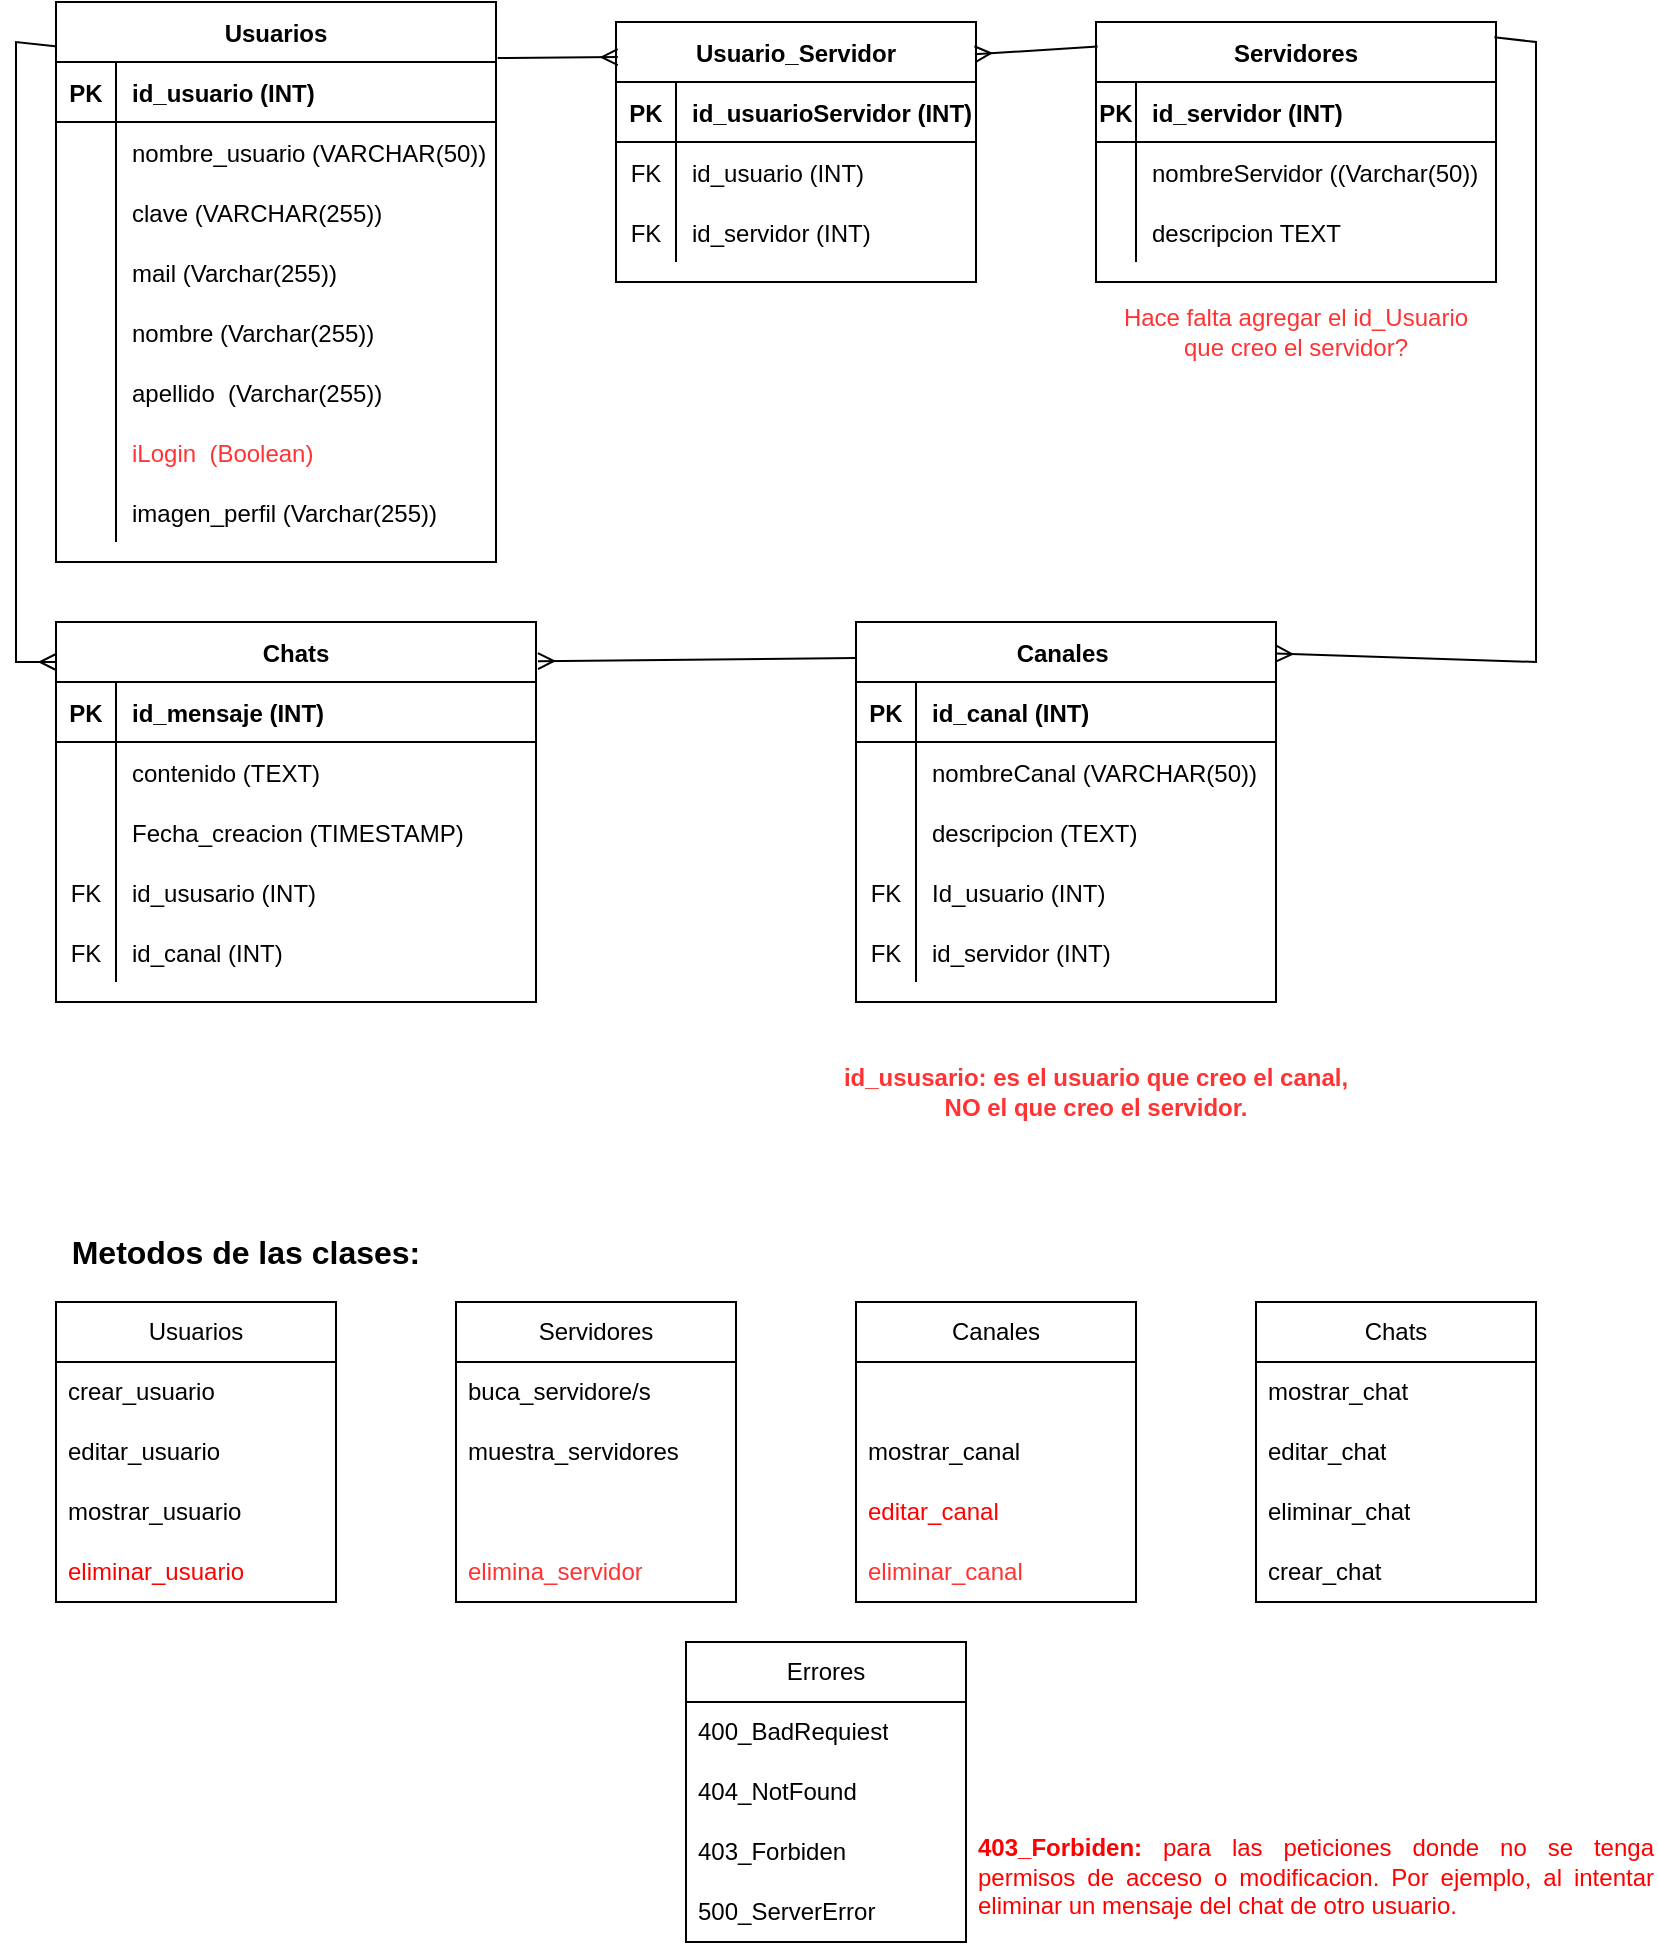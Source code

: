 <mxfile>
    <diagram id="R2lEEEUBdFMjLlhIrx00" name="Page-1">
        <mxGraphModel dx="782" dy="647" grid="1" gridSize="10" guides="1" tooltips="1" connect="1" arrows="1" fold="1" page="1" pageScale="1" pageWidth="850" pageHeight="1100" math="0" shadow="0" extFonts="Permanent Marker^https://fonts.googleapis.com/css?family=Permanent+Marker">
            <root>
                <mxCell id="0"/>
                <mxCell id="1" parent="0"/>
                <mxCell id="C-vyLk0tnHw3VtMMgP7b-2" value="Servidores" style="shape=table;startSize=30;container=1;collapsible=1;childLayout=tableLayout;fixedRows=1;rowLines=0;fontStyle=1;align=center;resizeLast=1;" parent="1" vertex="1">
                    <mxGeometry x="560" y="120" width="200" height="130" as="geometry"/>
                </mxCell>
                <mxCell id="C-vyLk0tnHw3VtMMgP7b-3" value="" style="shape=partialRectangle;collapsible=0;dropTarget=0;pointerEvents=0;fillColor=none;points=[[0,0.5],[1,0.5]];portConstraint=eastwest;top=0;left=0;right=0;bottom=1;" parent="C-vyLk0tnHw3VtMMgP7b-2" vertex="1">
                    <mxGeometry y="30" width="200" height="30" as="geometry"/>
                </mxCell>
                <mxCell id="C-vyLk0tnHw3VtMMgP7b-4" value="PK" style="shape=partialRectangle;overflow=hidden;connectable=0;fillColor=none;top=0;left=0;bottom=0;right=0;fontStyle=1;" parent="C-vyLk0tnHw3VtMMgP7b-3" vertex="1">
                    <mxGeometry width="20" height="30" as="geometry">
                        <mxRectangle width="20" height="30" as="alternateBounds"/>
                    </mxGeometry>
                </mxCell>
                <mxCell id="C-vyLk0tnHw3VtMMgP7b-5" value="id_servidor (INT)" style="shape=partialRectangle;overflow=hidden;connectable=0;fillColor=none;top=0;left=0;bottom=0;right=0;align=left;spacingLeft=6;fontStyle=1;" parent="C-vyLk0tnHw3VtMMgP7b-3" vertex="1">
                    <mxGeometry x="20" width="180" height="30" as="geometry">
                        <mxRectangle width="180" height="30" as="alternateBounds"/>
                    </mxGeometry>
                </mxCell>
                <mxCell id="C-vyLk0tnHw3VtMMgP7b-6" value="" style="shape=partialRectangle;collapsible=0;dropTarget=0;pointerEvents=0;fillColor=none;points=[[0,0.5],[1,0.5]];portConstraint=eastwest;top=0;left=0;right=0;bottom=0;" parent="C-vyLk0tnHw3VtMMgP7b-2" vertex="1">
                    <mxGeometry y="60" width="200" height="30" as="geometry"/>
                </mxCell>
                <mxCell id="C-vyLk0tnHw3VtMMgP7b-7" value="" style="shape=partialRectangle;overflow=hidden;connectable=0;fillColor=none;top=0;left=0;bottom=0;right=0;" parent="C-vyLk0tnHw3VtMMgP7b-6" vertex="1">
                    <mxGeometry width="20" height="30" as="geometry">
                        <mxRectangle width="20" height="30" as="alternateBounds"/>
                    </mxGeometry>
                </mxCell>
                <mxCell id="C-vyLk0tnHw3VtMMgP7b-8" value="nombreServidor ((Varchar(50))" style="shape=partialRectangle;overflow=hidden;connectable=0;fillColor=none;top=0;left=0;bottom=0;right=0;align=left;spacingLeft=6;" parent="C-vyLk0tnHw3VtMMgP7b-6" vertex="1">
                    <mxGeometry x="20" width="180" height="30" as="geometry">
                        <mxRectangle width="180" height="30" as="alternateBounds"/>
                    </mxGeometry>
                </mxCell>
                <mxCell id="bEMQHTc6VKu7q7eT0Wer-20" value="" style="shape=partialRectangle;collapsible=0;dropTarget=0;pointerEvents=0;fillColor=none;points=[[0,0.5],[1,0.5]];portConstraint=eastwest;top=0;left=0;right=0;bottom=0;" parent="C-vyLk0tnHw3VtMMgP7b-2" vertex="1">
                    <mxGeometry y="90" width="200" height="30" as="geometry"/>
                </mxCell>
                <mxCell id="bEMQHTc6VKu7q7eT0Wer-21" value="" style="shape=partialRectangle;overflow=hidden;connectable=0;fillColor=none;top=0;left=0;bottom=0;right=0;" parent="bEMQHTc6VKu7q7eT0Wer-20" vertex="1">
                    <mxGeometry width="20" height="30" as="geometry">
                        <mxRectangle width="20" height="30" as="alternateBounds"/>
                    </mxGeometry>
                </mxCell>
                <mxCell id="bEMQHTc6VKu7q7eT0Wer-22" value="descripcion TEXT" style="shape=partialRectangle;overflow=hidden;connectable=0;fillColor=none;top=0;left=0;bottom=0;right=0;align=left;spacingLeft=6;" parent="bEMQHTc6VKu7q7eT0Wer-20" vertex="1">
                    <mxGeometry x="20" width="180" height="30" as="geometry">
                        <mxRectangle width="180" height="30" as="alternateBounds"/>
                    </mxGeometry>
                </mxCell>
                <mxCell id="C-vyLk0tnHw3VtMMgP7b-13" value="Canales " style="shape=table;startSize=30;container=1;collapsible=1;childLayout=tableLayout;fixedRows=1;rowLines=0;fontStyle=1;align=center;resizeLast=1;" parent="1" vertex="1">
                    <mxGeometry x="440" y="420" width="210" height="190" as="geometry"/>
                </mxCell>
                <mxCell id="C-vyLk0tnHw3VtMMgP7b-14" value="" style="shape=partialRectangle;collapsible=0;dropTarget=0;pointerEvents=0;fillColor=none;points=[[0,0.5],[1,0.5]];portConstraint=eastwest;top=0;left=0;right=0;bottom=1;" parent="C-vyLk0tnHw3VtMMgP7b-13" vertex="1">
                    <mxGeometry y="30" width="210" height="30" as="geometry"/>
                </mxCell>
                <mxCell id="C-vyLk0tnHw3VtMMgP7b-15" value="PK" style="shape=partialRectangle;overflow=hidden;connectable=0;fillColor=none;top=0;left=0;bottom=0;right=0;fontStyle=1;" parent="C-vyLk0tnHw3VtMMgP7b-14" vertex="1">
                    <mxGeometry width="30" height="30" as="geometry">
                        <mxRectangle width="30" height="30" as="alternateBounds"/>
                    </mxGeometry>
                </mxCell>
                <mxCell id="C-vyLk0tnHw3VtMMgP7b-16" value="id_canal (INT)" style="shape=partialRectangle;overflow=hidden;connectable=0;fillColor=none;top=0;left=0;bottom=0;right=0;align=left;spacingLeft=6;fontStyle=1;" parent="C-vyLk0tnHw3VtMMgP7b-14" vertex="1">
                    <mxGeometry x="30" width="180" height="30" as="geometry">
                        <mxRectangle width="180" height="30" as="alternateBounds"/>
                    </mxGeometry>
                </mxCell>
                <mxCell id="C-vyLk0tnHw3VtMMgP7b-17" value="" style="shape=partialRectangle;collapsible=0;dropTarget=0;pointerEvents=0;fillColor=none;points=[[0,0.5],[1,0.5]];portConstraint=eastwest;top=0;left=0;right=0;bottom=0;" parent="C-vyLk0tnHw3VtMMgP7b-13" vertex="1">
                    <mxGeometry y="60" width="210" height="30" as="geometry"/>
                </mxCell>
                <mxCell id="C-vyLk0tnHw3VtMMgP7b-18" value="" style="shape=partialRectangle;overflow=hidden;connectable=0;fillColor=none;top=0;left=0;bottom=0;right=0;" parent="C-vyLk0tnHw3VtMMgP7b-17" vertex="1">
                    <mxGeometry width="30" height="30" as="geometry">
                        <mxRectangle width="30" height="30" as="alternateBounds"/>
                    </mxGeometry>
                </mxCell>
                <mxCell id="C-vyLk0tnHw3VtMMgP7b-19" value="nombreCanal (VARCHAR(50))" style="shape=partialRectangle;overflow=hidden;connectable=0;fillColor=none;top=0;left=0;bottom=0;right=0;align=left;spacingLeft=6;" parent="C-vyLk0tnHw3VtMMgP7b-17" vertex="1">
                    <mxGeometry x="30" width="180" height="30" as="geometry">
                        <mxRectangle width="180" height="30" as="alternateBounds"/>
                    </mxGeometry>
                </mxCell>
                <mxCell id="bEMQHTc6VKu7q7eT0Wer-23" value="" style="shape=partialRectangle;collapsible=0;dropTarget=0;pointerEvents=0;fillColor=none;points=[[0,0.5],[1,0.5]];portConstraint=eastwest;top=0;left=0;right=0;bottom=0;" parent="C-vyLk0tnHw3VtMMgP7b-13" vertex="1">
                    <mxGeometry y="90" width="210" height="30" as="geometry"/>
                </mxCell>
                <mxCell id="bEMQHTc6VKu7q7eT0Wer-24" value="" style="shape=partialRectangle;overflow=hidden;connectable=0;fillColor=none;top=0;left=0;bottom=0;right=0;" parent="bEMQHTc6VKu7q7eT0Wer-23" vertex="1">
                    <mxGeometry width="30" height="30" as="geometry">
                        <mxRectangle width="30" height="30" as="alternateBounds"/>
                    </mxGeometry>
                </mxCell>
                <mxCell id="bEMQHTc6VKu7q7eT0Wer-25" value="descripcion (TEXT)" style="shape=partialRectangle;overflow=hidden;connectable=0;fillColor=none;top=0;left=0;bottom=0;right=0;align=left;spacingLeft=6;" parent="bEMQHTc6VKu7q7eT0Wer-23" vertex="1">
                    <mxGeometry x="30" width="180" height="30" as="geometry">
                        <mxRectangle width="180" height="30" as="alternateBounds"/>
                    </mxGeometry>
                </mxCell>
                <mxCell id="bEMQHTc6VKu7q7eT0Wer-29" value="" style="shape=partialRectangle;collapsible=0;dropTarget=0;pointerEvents=0;fillColor=none;points=[[0,0.5],[1,0.5]];portConstraint=eastwest;top=0;left=0;right=0;bottom=0;" parent="C-vyLk0tnHw3VtMMgP7b-13" vertex="1">
                    <mxGeometry y="120" width="210" height="30" as="geometry"/>
                </mxCell>
                <mxCell id="bEMQHTc6VKu7q7eT0Wer-30" value="FK" style="shape=partialRectangle;overflow=hidden;connectable=0;fillColor=none;top=0;left=0;bottom=0;right=0;" parent="bEMQHTc6VKu7q7eT0Wer-29" vertex="1">
                    <mxGeometry width="30" height="30" as="geometry">
                        <mxRectangle width="30" height="30" as="alternateBounds"/>
                    </mxGeometry>
                </mxCell>
                <mxCell id="bEMQHTc6VKu7q7eT0Wer-31" value="Id_usuario (INT)" style="shape=partialRectangle;overflow=hidden;connectable=0;fillColor=none;top=0;left=0;bottom=0;right=0;align=left;spacingLeft=6;" parent="bEMQHTc6VKu7q7eT0Wer-29" vertex="1">
                    <mxGeometry x="30" width="180" height="30" as="geometry">
                        <mxRectangle width="180" height="30" as="alternateBounds"/>
                    </mxGeometry>
                </mxCell>
                <mxCell id="bEMQHTc6VKu7q7eT0Wer-26" value="" style="shape=partialRectangle;collapsible=0;dropTarget=0;pointerEvents=0;fillColor=none;points=[[0,0.5],[1,0.5]];portConstraint=eastwest;top=0;left=0;right=0;bottom=0;" parent="C-vyLk0tnHw3VtMMgP7b-13" vertex="1">
                    <mxGeometry y="150" width="210" height="30" as="geometry"/>
                </mxCell>
                <mxCell id="bEMQHTc6VKu7q7eT0Wer-27" value="FK" style="shape=partialRectangle;overflow=hidden;connectable=0;fillColor=none;top=0;left=0;bottom=0;right=0;" parent="bEMQHTc6VKu7q7eT0Wer-26" vertex="1">
                    <mxGeometry width="30" height="30" as="geometry">
                        <mxRectangle width="30" height="30" as="alternateBounds"/>
                    </mxGeometry>
                </mxCell>
                <mxCell id="bEMQHTc6VKu7q7eT0Wer-28" value="id_servidor (INT)" style="shape=partialRectangle;overflow=hidden;connectable=0;fillColor=none;top=0;left=0;bottom=0;right=0;align=left;spacingLeft=6;" parent="bEMQHTc6VKu7q7eT0Wer-26" vertex="1">
                    <mxGeometry x="30" width="180" height="30" as="geometry">
                        <mxRectangle width="180" height="30" as="alternateBounds"/>
                    </mxGeometry>
                </mxCell>
                <mxCell id="C-vyLk0tnHw3VtMMgP7b-23" value="Usuarios" style="shape=table;startSize=30;container=1;collapsible=1;childLayout=tableLayout;fixedRows=1;rowLines=0;fontStyle=1;align=center;resizeLast=1;" parent="1" vertex="1">
                    <mxGeometry x="40" y="110" width="220" height="280" as="geometry"/>
                </mxCell>
                <mxCell id="C-vyLk0tnHw3VtMMgP7b-24" value="" style="shape=partialRectangle;collapsible=0;dropTarget=0;pointerEvents=0;fillColor=none;points=[[0,0.5],[1,0.5]];portConstraint=eastwest;top=0;left=0;right=0;bottom=1;" parent="C-vyLk0tnHw3VtMMgP7b-23" vertex="1">
                    <mxGeometry y="30" width="220" height="30" as="geometry"/>
                </mxCell>
                <mxCell id="C-vyLk0tnHw3VtMMgP7b-25" value="PK" style="shape=partialRectangle;overflow=hidden;connectable=0;fillColor=none;top=0;left=0;bottom=0;right=0;fontStyle=1;" parent="C-vyLk0tnHw3VtMMgP7b-24" vertex="1">
                    <mxGeometry width="30" height="30" as="geometry">
                        <mxRectangle width="30" height="30" as="alternateBounds"/>
                    </mxGeometry>
                </mxCell>
                <mxCell id="C-vyLk0tnHw3VtMMgP7b-26" value="id_usuario (INT)" style="shape=partialRectangle;overflow=hidden;connectable=0;fillColor=none;top=0;left=0;bottom=0;right=0;align=left;spacingLeft=6;fontStyle=1;" parent="C-vyLk0tnHw3VtMMgP7b-24" vertex="1">
                    <mxGeometry x="30" width="190" height="30" as="geometry">
                        <mxRectangle width="190" height="30" as="alternateBounds"/>
                    </mxGeometry>
                </mxCell>
                <mxCell id="C-vyLk0tnHw3VtMMgP7b-27" value="" style="shape=partialRectangle;collapsible=0;dropTarget=0;pointerEvents=0;fillColor=none;points=[[0,0.5],[1,0.5]];portConstraint=eastwest;top=0;left=0;right=0;bottom=0;" parent="C-vyLk0tnHw3VtMMgP7b-23" vertex="1">
                    <mxGeometry y="60" width="220" height="30" as="geometry"/>
                </mxCell>
                <mxCell id="C-vyLk0tnHw3VtMMgP7b-28" value="" style="shape=partialRectangle;overflow=hidden;connectable=0;fillColor=none;top=0;left=0;bottom=0;right=0;" parent="C-vyLk0tnHw3VtMMgP7b-27" vertex="1">
                    <mxGeometry width="30" height="30" as="geometry">
                        <mxRectangle width="30" height="30" as="alternateBounds"/>
                    </mxGeometry>
                </mxCell>
                <mxCell id="C-vyLk0tnHw3VtMMgP7b-29" value="nombre_usuario (VARCHAR(50))                    " style="shape=partialRectangle;overflow=hidden;connectable=0;fillColor=none;top=0;left=0;bottom=0;right=0;align=left;spacingLeft=6;" parent="C-vyLk0tnHw3VtMMgP7b-27" vertex="1">
                    <mxGeometry x="30" width="190" height="30" as="geometry">
                        <mxRectangle width="190" height="30" as="alternateBounds"/>
                    </mxGeometry>
                </mxCell>
                <mxCell id="bEMQHTc6VKu7q7eT0Wer-1" value="" style="shape=partialRectangle;collapsible=0;dropTarget=0;pointerEvents=0;fillColor=none;points=[[0,0.5],[1,0.5]];portConstraint=eastwest;top=0;left=0;right=0;bottom=0;" parent="C-vyLk0tnHw3VtMMgP7b-23" vertex="1">
                    <mxGeometry y="90" width="220" height="30" as="geometry"/>
                </mxCell>
                <mxCell id="bEMQHTc6VKu7q7eT0Wer-2" value="" style="shape=partialRectangle;overflow=hidden;connectable=0;fillColor=none;top=0;left=0;bottom=0;right=0;" parent="bEMQHTc6VKu7q7eT0Wer-1" vertex="1">
                    <mxGeometry width="30" height="30" as="geometry">
                        <mxRectangle width="30" height="30" as="alternateBounds"/>
                    </mxGeometry>
                </mxCell>
                <mxCell id="bEMQHTc6VKu7q7eT0Wer-3" value="clave (VARCHAR(255))" style="shape=partialRectangle;overflow=hidden;connectable=0;fillColor=none;top=0;left=0;bottom=0;right=0;align=left;spacingLeft=6;" parent="bEMQHTc6VKu7q7eT0Wer-1" vertex="1">
                    <mxGeometry x="30" width="190" height="30" as="geometry">
                        <mxRectangle width="190" height="30" as="alternateBounds"/>
                    </mxGeometry>
                </mxCell>
                <mxCell id="bEMQHTc6VKu7q7eT0Wer-4" value="" style="shape=partialRectangle;collapsible=0;dropTarget=0;pointerEvents=0;fillColor=none;points=[[0,0.5],[1,0.5]];portConstraint=eastwest;top=0;left=0;right=0;bottom=0;" parent="C-vyLk0tnHw3VtMMgP7b-23" vertex="1">
                    <mxGeometry y="120" width="220" height="30" as="geometry"/>
                </mxCell>
                <mxCell id="bEMQHTc6VKu7q7eT0Wer-5" value="" style="shape=partialRectangle;overflow=hidden;connectable=0;fillColor=none;top=0;left=0;bottom=0;right=0;" parent="bEMQHTc6VKu7q7eT0Wer-4" vertex="1">
                    <mxGeometry width="30" height="30" as="geometry">
                        <mxRectangle width="30" height="30" as="alternateBounds"/>
                    </mxGeometry>
                </mxCell>
                <mxCell id="bEMQHTc6VKu7q7eT0Wer-6" value="mail (Varchar(255))" style="shape=partialRectangle;overflow=hidden;connectable=0;fillColor=none;top=0;left=0;bottom=0;right=0;align=left;spacingLeft=6;" parent="bEMQHTc6VKu7q7eT0Wer-4" vertex="1">
                    <mxGeometry x="30" width="190" height="30" as="geometry">
                        <mxRectangle width="190" height="30" as="alternateBounds"/>
                    </mxGeometry>
                </mxCell>
                <mxCell id="6HYJKSZJkYS5bmlagRjx-16" value="" style="shape=partialRectangle;collapsible=0;dropTarget=0;pointerEvents=0;fillColor=none;points=[[0,0.5],[1,0.5]];portConstraint=eastwest;top=0;left=0;right=0;bottom=0;" parent="C-vyLk0tnHw3VtMMgP7b-23" vertex="1">
                    <mxGeometry y="150" width="220" height="30" as="geometry"/>
                </mxCell>
                <mxCell id="6HYJKSZJkYS5bmlagRjx-17" value="" style="shape=partialRectangle;overflow=hidden;connectable=0;fillColor=none;top=0;left=0;bottom=0;right=0;" parent="6HYJKSZJkYS5bmlagRjx-16" vertex="1">
                    <mxGeometry width="30" height="30" as="geometry">
                        <mxRectangle width="30" height="30" as="alternateBounds"/>
                    </mxGeometry>
                </mxCell>
                <mxCell id="6HYJKSZJkYS5bmlagRjx-18" value="nombre (Varchar(255))" style="shape=partialRectangle;overflow=hidden;connectable=0;fillColor=none;top=0;left=0;bottom=0;right=0;align=left;spacingLeft=6;" parent="6HYJKSZJkYS5bmlagRjx-16" vertex="1">
                    <mxGeometry x="30" width="190" height="30" as="geometry">
                        <mxRectangle width="190" height="30" as="alternateBounds"/>
                    </mxGeometry>
                </mxCell>
                <mxCell id="6HYJKSZJkYS5bmlagRjx-13" value="" style="shape=partialRectangle;collapsible=0;dropTarget=0;pointerEvents=0;fillColor=none;points=[[0,0.5],[1,0.5]];portConstraint=eastwest;top=0;left=0;right=0;bottom=0;" parent="C-vyLk0tnHw3VtMMgP7b-23" vertex="1">
                    <mxGeometry y="180" width="220" height="30" as="geometry"/>
                </mxCell>
                <mxCell id="6HYJKSZJkYS5bmlagRjx-14" value="" style="shape=partialRectangle;overflow=hidden;connectable=0;fillColor=none;top=0;left=0;bottom=0;right=0;" parent="6HYJKSZJkYS5bmlagRjx-13" vertex="1">
                    <mxGeometry width="30" height="30" as="geometry">
                        <mxRectangle width="30" height="30" as="alternateBounds"/>
                    </mxGeometry>
                </mxCell>
                <mxCell id="6HYJKSZJkYS5bmlagRjx-15" value="apellido  (Varchar(255))" style="shape=partialRectangle;overflow=hidden;connectable=0;fillColor=none;top=0;left=0;bottom=0;right=0;align=left;spacingLeft=6;" parent="6HYJKSZJkYS5bmlagRjx-13" vertex="1">
                    <mxGeometry x="30" width="190" height="30" as="geometry">
                        <mxRectangle width="190" height="30" as="alternateBounds"/>
                    </mxGeometry>
                </mxCell>
                <mxCell id="6HYJKSZJkYS5bmlagRjx-20" value="" style="shape=partialRectangle;collapsible=0;dropTarget=0;pointerEvents=0;fillColor=none;points=[[0,0.5],[1,0.5]];portConstraint=eastwest;top=0;left=0;right=0;bottom=0;" parent="C-vyLk0tnHw3VtMMgP7b-23" vertex="1">
                    <mxGeometry y="210" width="220" height="30" as="geometry"/>
                </mxCell>
                <mxCell id="6HYJKSZJkYS5bmlagRjx-21" value="" style="shape=partialRectangle;overflow=hidden;connectable=0;fillColor=none;top=0;left=0;bottom=0;right=0;" parent="6HYJKSZJkYS5bmlagRjx-20" vertex="1">
                    <mxGeometry width="30" height="30" as="geometry">
                        <mxRectangle width="30" height="30" as="alternateBounds"/>
                    </mxGeometry>
                </mxCell>
                <mxCell id="6HYJKSZJkYS5bmlagRjx-22" value="iLogin  (Boolean)" style="shape=partialRectangle;overflow=hidden;connectable=0;fillColor=none;top=0;left=0;bottom=0;right=0;align=left;spacingLeft=6;fontColor=#FF3333;" parent="6HYJKSZJkYS5bmlagRjx-20" vertex="1">
                    <mxGeometry x="30" width="190" height="30" as="geometry">
                        <mxRectangle width="190" height="30" as="alternateBounds"/>
                    </mxGeometry>
                </mxCell>
                <mxCell id="bEMQHTc6VKu7q7eT0Wer-7" value="" style="shape=partialRectangle;collapsible=0;dropTarget=0;pointerEvents=0;fillColor=none;points=[[0,0.5],[1,0.5]];portConstraint=eastwest;top=0;left=0;right=0;bottom=0;" parent="C-vyLk0tnHw3VtMMgP7b-23" vertex="1">
                    <mxGeometry y="240" width="220" height="30" as="geometry"/>
                </mxCell>
                <mxCell id="bEMQHTc6VKu7q7eT0Wer-8" value="" style="shape=partialRectangle;overflow=hidden;connectable=0;fillColor=none;top=0;left=0;bottom=0;right=0;" parent="bEMQHTc6VKu7q7eT0Wer-7" vertex="1">
                    <mxGeometry width="30" height="30" as="geometry">
                        <mxRectangle width="30" height="30" as="alternateBounds"/>
                    </mxGeometry>
                </mxCell>
                <mxCell id="bEMQHTc6VKu7q7eT0Wer-9" value="imagen_perfil (Varchar(255))" style="shape=partialRectangle;overflow=hidden;connectable=0;fillColor=none;top=0;left=0;bottom=0;right=0;align=left;spacingLeft=6;" parent="bEMQHTc6VKu7q7eT0Wer-7" vertex="1">
                    <mxGeometry x="30" width="190" height="30" as="geometry">
                        <mxRectangle width="190" height="30" as="alternateBounds"/>
                    </mxGeometry>
                </mxCell>
                <mxCell id="bEMQHTc6VKu7q7eT0Wer-32" value="Chats" style="shape=table;startSize=30;container=1;collapsible=1;childLayout=tableLayout;fixedRows=1;rowLines=0;fontStyle=1;align=center;resizeLast=1;" parent="1" vertex="1">
                    <mxGeometry x="40" y="420" width="240" height="190" as="geometry"/>
                </mxCell>
                <mxCell id="bEMQHTc6VKu7q7eT0Wer-33" value="" style="shape=partialRectangle;collapsible=0;dropTarget=0;pointerEvents=0;fillColor=none;points=[[0,0.5],[1,0.5]];portConstraint=eastwest;top=0;left=0;right=0;bottom=1;" parent="bEMQHTc6VKu7q7eT0Wer-32" vertex="1">
                    <mxGeometry y="30" width="240" height="30" as="geometry"/>
                </mxCell>
                <mxCell id="bEMQHTc6VKu7q7eT0Wer-34" value="PK" style="shape=partialRectangle;overflow=hidden;connectable=0;fillColor=none;top=0;left=0;bottom=0;right=0;fontStyle=1;" parent="bEMQHTc6VKu7q7eT0Wer-33" vertex="1">
                    <mxGeometry width="30" height="30" as="geometry">
                        <mxRectangle width="30" height="30" as="alternateBounds"/>
                    </mxGeometry>
                </mxCell>
                <mxCell id="bEMQHTc6VKu7q7eT0Wer-35" value="id_mensaje (INT)" style="shape=partialRectangle;overflow=hidden;connectable=0;fillColor=none;top=0;left=0;bottom=0;right=0;align=left;spacingLeft=6;fontStyle=1;" parent="bEMQHTc6VKu7q7eT0Wer-33" vertex="1">
                    <mxGeometry x="30" width="210" height="30" as="geometry">
                        <mxRectangle width="210" height="30" as="alternateBounds"/>
                    </mxGeometry>
                </mxCell>
                <mxCell id="bEMQHTc6VKu7q7eT0Wer-42" value="" style="shape=partialRectangle;collapsible=0;dropTarget=0;pointerEvents=0;fillColor=none;points=[[0,0.5],[1,0.5]];portConstraint=eastwest;top=0;left=0;right=0;bottom=0;" parent="bEMQHTc6VKu7q7eT0Wer-32" vertex="1">
                    <mxGeometry y="60" width="240" height="30" as="geometry"/>
                </mxCell>
                <mxCell id="bEMQHTc6VKu7q7eT0Wer-43" value="" style="shape=partialRectangle;overflow=hidden;connectable=0;fillColor=none;top=0;left=0;bottom=0;right=0;" parent="bEMQHTc6VKu7q7eT0Wer-42" vertex="1">
                    <mxGeometry width="30" height="30" as="geometry">
                        <mxRectangle width="30" height="30" as="alternateBounds"/>
                    </mxGeometry>
                </mxCell>
                <mxCell id="bEMQHTc6VKu7q7eT0Wer-44" value="contenido (TEXT)" style="shape=partialRectangle;overflow=hidden;connectable=0;fillColor=none;top=0;left=0;bottom=0;right=0;align=left;spacingLeft=6;" parent="bEMQHTc6VKu7q7eT0Wer-42" vertex="1">
                    <mxGeometry x="30" width="210" height="30" as="geometry">
                        <mxRectangle width="210" height="30" as="alternateBounds"/>
                    </mxGeometry>
                </mxCell>
                <mxCell id="bEMQHTc6VKu7q7eT0Wer-45" value="" style="shape=partialRectangle;collapsible=0;dropTarget=0;pointerEvents=0;fillColor=none;points=[[0,0.5],[1,0.5]];portConstraint=eastwest;top=0;left=0;right=0;bottom=0;" parent="bEMQHTc6VKu7q7eT0Wer-32" vertex="1">
                    <mxGeometry y="90" width="240" height="30" as="geometry"/>
                </mxCell>
                <mxCell id="bEMQHTc6VKu7q7eT0Wer-46" value="" style="shape=partialRectangle;overflow=hidden;connectable=0;fillColor=none;top=0;left=0;bottom=0;right=0;" parent="bEMQHTc6VKu7q7eT0Wer-45" vertex="1">
                    <mxGeometry width="30" height="30" as="geometry">
                        <mxRectangle width="30" height="30" as="alternateBounds"/>
                    </mxGeometry>
                </mxCell>
                <mxCell id="bEMQHTc6VKu7q7eT0Wer-47" value="Fecha_creacion (TIMESTAMP)" style="shape=partialRectangle;overflow=hidden;connectable=0;fillColor=none;top=0;left=0;bottom=0;right=0;align=left;spacingLeft=6;" parent="bEMQHTc6VKu7q7eT0Wer-45" vertex="1">
                    <mxGeometry x="30" width="210" height="30" as="geometry">
                        <mxRectangle width="210" height="30" as="alternateBounds"/>
                    </mxGeometry>
                </mxCell>
                <mxCell id="bEMQHTc6VKu7q7eT0Wer-36" value="" style="shape=partialRectangle;collapsible=0;dropTarget=0;pointerEvents=0;fillColor=none;points=[[0,0.5],[1,0.5]];portConstraint=eastwest;top=0;left=0;right=0;bottom=0;" parent="bEMQHTc6VKu7q7eT0Wer-32" vertex="1">
                    <mxGeometry y="120" width="240" height="30" as="geometry"/>
                </mxCell>
                <mxCell id="bEMQHTc6VKu7q7eT0Wer-37" value="FK" style="shape=partialRectangle;overflow=hidden;connectable=0;fillColor=none;top=0;left=0;bottom=0;right=0;" parent="bEMQHTc6VKu7q7eT0Wer-36" vertex="1">
                    <mxGeometry width="30" height="30" as="geometry">
                        <mxRectangle width="30" height="30" as="alternateBounds"/>
                    </mxGeometry>
                </mxCell>
                <mxCell id="bEMQHTc6VKu7q7eT0Wer-38" value="id_ususario (INT)" style="shape=partialRectangle;overflow=hidden;connectable=0;fillColor=none;top=0;left=0;bottom=0;right=0;align=left;spacingLeft=6;" parent="bEMQHTc6VKu7q7eT0Wer-36" vertex="1">
                    <mxGeometry x="30" width="210" height="30" as="geometry">
                        <mxRectangle width="210" height="30" as="alternateBounds"/>
                    </mxGeometry>
                </mxCell>
                <mxCell id="bEMQHTc6VKu7q7eT0Wer-39" value="" style="shape=partialRectangle;collapsible=0;dropTarget=0;pointerEvents=0;fillColor=none;points=[[0,0.5],[1,0.5]];portConstraint=eastwest;top=0;left=0;right=0;bottom=0;" parent="bEMQHTc6VKu7q7eT0Wer-32" vertex="1">
                    <mxGeometry y="150" width="240" height="30" as="geometry"/>
                </mxCell>
                <mxCell id="bEMQHTc6VKu7q7eT0Wer-40" value="FK" style="shape=partialRectangle;overflow=hidden;connectable=0;fillColor=none;top=0;left=0;bottom=0;right=0;" parent="bEMQHTc6VKu7q7eT0Wer-39" vertex="1">
                    <mxGeometry width="30" height="30" as="geometry">
                        <mxRectangle width="30" height="30" as="alternateBounds"/>
                    </mxGeometry>
                </mxCell>
                <mxCell id="bEMQHTc6VKu7q7eT0Wer-41" value="id_canal (INT)" style="shape=partialRectangle;overflow=hidden;connectable=0;fillColor=none;top=0;left=0;bottom=0;right=0;align=left;spacingLeft=6;" parent="bEMQHTc6VKu7q7eT0Wer-39" vertex="1">
                    <mxGeometry x="30" width="210" height="30" as="geometry">
                        <mxRectangle width="210" height="30" as="alternateBounds"/>
                    </mxGeometry>
                </mxCell>
                <mxCell id="bEMQHTc6VKu7q7eT0Wer-51" value="Usuario_Servidor" style="shape=table;startSize=30;container=1;collapsible=1;childLayout=tableLayout;fixedRows=1;rowLines=0;fontStyle=1;align=center;resizeLast=1;" parent="1" vertex="1">
                    <mxGeometry x="320" y="120" width="180" height="130" as="geometry"/>
                </mxCell>
                <mxCell id="bEMQHTc6VKu7q7eT0Wer-52" value="" style="shape=partialRectangle;collapsible=0;dropTarget=0;pointerEvents=0;fillColor=none;points=[[0,0.5],[1,0.5]];portConstraint=eastwest;top=0;left=0;right=0;bottom=1;" parent="bEMQHTc6VKu7q7eT0Wer-51" vertex="1">
                    <mxGeometry y="30" width="180" height="30" as="geometry"/>
                </mxCell>
                <mxCell id="bEMQHTc6VKu7q7eT0Wer-53" value="PK" style="shape=partialRectangle;overflow=hidden;connectable=0;fillColor=none;top=0;left=0;bottom=0;right=0;fontStyle=1;" parent="bEMQHTc6VKu7q7eT0Wer-52" vertex="1">
                    <mxGeometry width="30" height="30" as="geometry">
                        <mxRectangle width="30" height="30" as="alternateBounds"/>
                    </mxGeometry>
                </mxCell>
                <mxCell id="bEMQHTc6VKu7q7eT0Wer-54" value="id_usuarioServidor (INT)" style="shape=partialRectangle;overflow=hidden;connectable=0;fillColor=none;top=0;left=0;bottom=0;right=0;align=left;spacingLeft=6;fontStyle=1;" parent="bEMQHTc6VKu7q7eT0Wer-52" vertex="1">
                    <mxGeometry x="30" width="150" height="30" as="geometry">
                        <mxRectangle width="150" height="30" as="alternateBounds"/>
                    </mxGeometry>
                </mxCell>
                <mxCell id="bEMQHTc6VKu7q7eT0Wer-55" value="" style="shape=partialRectangle;collapsible=0;dropTarget=0;pointerEvents=0;fillColor=none;points=[[0,0.5],[1,0.5]];portConstraint=eastwest;top=0;left=0;right=0;bottom=0;" parent="bEMQHTc6VKu7q7eT0Wer-51" vertex="1">
                    <mxGeometry y="60" width="180" height="30" as="geometry"/>
                </mxCell>
                <mxCell id="bEMQHTc6VKu7q7eT0Wer-56" value="FK" style="shape=partialRectangle;overflow=hidden;connectable=0;fillColor=none;top=0;left=0;bottom=0;right=0;" parent="bEMQHTc6VKu7q7eT0Wer-55" vertex="1">
                    <mxGeometry width="30" height="30" as="geometry">
                        <mxRectangle width="30" height="30" as="alternateBounds"/>
                    </mxGeometry>
                </mxCell>
                <mxCell id="bEMQHTc6VKu7q7eT0Wer-57" value="id_usuario (INT)" style="shape=partialRectangle;overflow=hidden;connectable=0;fillColor=none;top=0;left=0;bottom=0;right=0;align=left;spacingLeft=6;" parent="bEMQHTc6VKu7q7eT0Wer-55" vertex="1">
                    <mxGeometry x="30" width="150" height="30" as="geometry">
                        <mxRectangle width="150" height="30" as="alternateBounds"/>
                    </mxGeometry>
                </mxCell>
                <mxCell id="bEMQHTc6VKu7q7eT0Wer-58" value="" style="shape=partialRectangle;collapsible=0;dropTarget=0;pointerEvents=0;fillColor=none;points=[[0,0.5],[1,0.5]];portConstraint=eastwest;top=0;left=0;right=0;bottom=0;" parent="bEMQHTc6VKu7q7eT0Wer-51" vertex="1">
                    <mxGeometry y="90" width="180" height="30" as="geometry"/>
                </mxCell>
                <mxCell id="bEMQHTc6VKu7q7eT0Wer-59" value="FK" style="shape=partialRectangle;overflow=hidden;connectable=0;fillColor=none;top=0;left=0;bottom=0;right=0;" parent="bEMQHTc6VKu7q7eT0Wer-58" vertex="1">
                    <mxGeometry width="30" height="30" as="geometry">
                        <mxRectangle width="30" height="30" as="alternateBounds"/>
                    </mxGeometry>
                </mxCell>
                <mxCell id="bEMQHTc6VKu7q7eT0Wer-60" value="id_servidor (INT)" style="shape=partialRectangle;overflow=hidden;connectable=0;fillColor=none;top=0;left=0;bottom=0;right=0;align=left;spacingLeft=6;" parent="bEMQHTc6VKu7q7eT0Wer-58" vertex="1">
                    <mxGeometry x="30" width="150" height="30" as="geometry">
                        <mxRectangle width="150" height="30" as="alternateBounds"/>
                    </mxGeometry>
                </mxCell>
                <mxCell id="6HYJKSZJkYS5bmlagRjx-4" value="id_ususario: es el usuario que creo el canal, NO el que creo el servidor." style="text;html=1;strokeColor=none;fillColor=none;align=center;verticalAlign=middle;whiteSpace=wrap;rounded=0;fontColor=#FF3333;fontStyle=1" parent="1" vertex="1">
                    <mxGeometry x="425" y="640" width="270" height="30" as="geometry"/>
                </mxCell>
                <mxCell id="6HYJKSZJkYS5bmlagRjx-5" value="" style="endArrow=ERmany;html=1;rounded=0;exitX=1.004;exitY=0.1;exitDx=0;exitDy=0;exitPerimeter=0;entryX=0.005;entryY=0.135;entryDx=0;entryDy=0;entryPerimeter=0;endFill=0;" parent="1" source="C-vyLk0tnHw3VtMMgP7b-23" target="bEMQHTc6VKu7q7eT0Wer-51" edge="1">
                    <mxGeometry width="50" height="50" relative="1" as="geometry">
                        <mxPoint x="400" y="490" as="sourcePoint"/>
                        <mxPoint x="450" y="440" as="targetPoint"/>
                    </mxGeometry>
                </mxCell>
                <mxCell id="6HYJKSZJkYS5bmlagRjx-6" value="" style="endArrow=none;html=1;rounded=0;exitX=0.997;exitY=0.124;exitDx=0;exitDy=0;exitPerimeter=0;entryX=0.004;entryY=0.094;entryDx=0;entryDy=0;entryPerimeter=0;endFill=0;startArrow=ERmany;startFill=0;" parent="1" source="bEMQHTc6VKu7q7eT0Wer-51" target="C-vyLk0tnHw3VtMMgP7b-2" edge="1">
                    <mxGeometry width="50" height="50" relative="1" as="geometry">
                        <mxPoint x="520" y="141" as="sourcePoint"/>
                        <mxPoint x="600" y="140" as="targetPoint"/>
                    </mxGeometry>
                </mxCell>
                <mxCell id="6HYJKSZJkYS5bmlagRjx-7" value="" style="endArrow=none;html=1;rounded=0;entryX=-0.002;entryY=0.079;entryDx=0;entryDy=0;entryPerimeter=0;endFill=0;startArrow=ERmany;startFill=0;" parent="1" target="C-vyLk0tnHw3VtMMgP7b-23" edge="1">
                    <mxGeometry width="50" height="50" relative="1" as="geometry">
                        <mxPoint x="40" y="440" as="sourcePoint"/>
                        <mxPoint x="50" y="320" as="targetPoint"/>
                        <Array as="points">
                            <mxPoint x="20" y="440"/>
                            <mxPoint x="20" y="370"/>
                            <mxPoint x="20" y="130"/>
                        </Array>
                    </mxGeometry>
                </mxCell>
                <mxCell id="6HYJKSZJkYS5bmlagRjx-8" value="" style="endArrow=none;html=1;rounded=0;entryX=0.996;entryY=0.059;entryDx=0;entryDy=0;entryPerimeter=0;exitX=1;exitY=0.083;exitDx=0;exitDy=0;exitPerimeter=0;endFill=0;startArrow=ERmany;startFill=0;" parent="1" source="C-vyLk0tnHw3VtMMgP7b-13" target="C-vyLk0tnHw3VtMMgP7b-2" edge="1">
                    <mxGeometry width="50" height="50" relative="1" as="geometry">
                        <mxPoint x="800" y="384" as="sourcePoint"/>
                        <mxPoint x="800" y="130" as="targetPoint"/>
                        <Array as="points">
                            <mxPoint x="780" y="440"/>
                            <mxPoint x="780" y="130"/>
                        </Array>
                    </mxGeometry>
                </mxCell>
                <mxCell id="6HYJKSZJkYS5bmlagRjx-12" value="" style="endArrow=none;html=1;rounded=0;exitX=1.004;exitY=0.103;exitDx=0;exitDy=0;exitPerimeter=0;entryX=0;entryY=0.095;entryDx=0;entryDy=0;entryPerimeter=0;endFill=0;startArrow=ERmany;startFill=0;" parent="1" source="bEMQHTc6VKu7q7eT0Wer-32" target="C-vyLk0tnHw3VtMMgP7b-13" edge="1">
                    <mxGeometry width="50" height="50" relative="1" as="geometry">
                        <mxPoint x="350" y="381" as="sourcePoint"/>
                        <mxPoint x="412" y="380" as="targetPoint"/>
                    </mxGeometry>
                </mxCell>
                <mxCell id="6HYJKSZJkYS5bmlagRjx-19" value="&lt;font color=&quot;#ff3333&quot;&gt;Hace falta agregar el id_Usuario que creo el servidor?&lt;/font&gt;" style="text;html=1;strokeColor=none;fillColor=none;align=center;verticalAlign=middle;whiteSpace=wrap;rounded=0;" parent="1" vertex="1">
                    <mxGeometry x="570" y="260" width="180" height="30" as="geometry"/>
                </mxCell>
                <mxCell id="LWxb-VkeJI76Q62K3wVt-1" value="&lt;b&gt;&lt;font style=&quot;font-size: 16px;&quot;&gt;Metodos de las clases:&lt;/font&gt;&lt;/b&gt;" style="text;html=1;strokeColor=none;fillColor=none;align=center;verticalAlign=middle;whiteSpace=wrap;rounded=0;" parent="1" vertex="1">
                    <mxGeometry x="40" y="720" width="190" height="30" as="geometry"/>
                </mxCell>
                <mxCell id="LWxb-VkeJI76Q62K3wVt-2" value="Usuarios" style="swimlane;fontStyle=0;childLayout=stackLayout;horizontal=1;startSize=30;horizontalStack=0;resizeParent=1;resizeParentMax=0;resizeLast=0;collapsible=1;marginBottom=0;whiteSpace=wrap;html=1;" parent="1" vertex="1">
                    <mxGeometry x="40" y="760" width="140" height="150" as="geometry"/>
                </mxCell>
                <mxCell id="LWxb-VkeJI76Q62K3wVt-3" value="crear_usuario" style="text;strokeColor=none;fillColor=none;align=left;verticalAlign=middle;spacingLeft=4;spacingRight=4;overflow=hidden;points=[[0,0.5],[1,0.5]];portConstraint=eastwest;rotatable=0;whiteSpace=wrap;html=1;" parent="LWxb-VkeJI76Q62K3wVt-2" vertex="1">
                    <mxGeometry y="30" width="140" height="30" as="geometry"/>
                </mxCell>
                <mxCell id="LWxb-VkeJI76Q62K3wVt-4" value="editar_usuario" style="text;strokeColor=none;fillColor=none;align=left;verticalAlign=middle;spacingLeft=4;spacingRight=4;overflow=hidden;points=[[0,0.5],[1,0.5]];portConstraint=eastwest;rotatable=0;whiteSpace=wrap;html=1;" parent="LWxb-VkeJI76Q62K3wVt-2" vertex="1">
                    <mxGeometry y="60" width="140" height="30" as="geometry"/>
                </mxCell>
                <mxCell id="LWxb-VkeJI76Q62K3wVt-5" value="mostrar_usuario" style="text;strokeColor=none;fillColor=none;align=left;verticalAlign=middle;spacingLeft=4;spacingRight=4;overflow=hidden;points=[[0,0.5],[1,0.5]];portConstraint=eastwest;rotatable=0;whiteSpace=wrap;html=1;" parent="LWxb-VkeJI76Q62K3wVt-2" vertex="1">
                    <mxGeometry y="90" width="140" height="30" as="geometry"/>
                </mxCell>
                <mxCell id="LWxb-VkeJI76Q62K3wVt-18" value="&lt;font color=&quot;#ff0000&quot;&gt;eliminar_usuario&lt;/font&gt;" style="text;strokeColor=none;fillColor=none;align=left;verticalAlign=middle;spacingLeft=4;spacingRight=4;overflow=hidden;points=[[0,0.5],[1,0.5]];portConstraint=eastwest;rotatable=0;whiteSpace=wrap;html=1;" parent="LWxb-VkeJI76Q62K3wVt-2" vertex="1">
                    <mxGeometry y="120" width="140" height="30" as="geometry"/>
                </mxCell>
                <mxCell id="LWxb-VkeJI76Q62K3wVt-6" value="Servidores" style="swimlane;fontStyle=0;childLayout=stackLayout;horizontal=1;startSize=30;horizontalStack=0;resizeParent=1;resizeParentMax=0;resizeLast=0;collapsible=1;marginBottom=0;whiteSpace=wrap;html=1;" parent="1" vertex="1">
                    <mxGeometry x="240" y="760" width="140" height="150" as="geometry"/>
                </mxCell>
                <mxCell id="LWxb-VkeJI76Q62K3wVt-7" value="buca_servidore/s" style="text;strokeColor=none;fillColor=none;align=left;verticalAlign=middle;spacingLeft=4;spacingRight=4;overflow=hidden;points=[[0,0.5],[1,0.5]];portConstraint=eastwest;rotatable=0;whiteSpace=wrap;html=1;" parent="LWxb-VkeJI76Q62K3wVt-6" vertex="1">
                    <mxGeometry y="30" width="140" height="30" as="geometry"/>
                </mxCell>
                <mxCell id="LWxb-VkeJI76Q62K3wVt-8" value="muestra_servidores" style="text;strokeColor=none;fillColor=none;align=left;verticalAlign=middle;spacingLeft=4;spacingRight=4;overflow=hidden;points=[[0,0.5],[1,0.5]];portConstraint=eastwest;rotatable=0;whiteSpace=wrap;html=1;" parent="LWxb-VkeJI76Q62K3wVt-6" vertex="1">
                    <mxGeometry y="60" width="140" height="30" as="geometry"/>
                </mxCell>
                <mxCell id="2" value="&lt;font&gt;crear_servidor&lt;/font&gt;" style="text;align=left;verticalAlign=middle;spacingLeft=4;spacingRight=4;overflow=hidden;points=[[0,0.5],[1,0.5]];portConstraint=eastwest;rotatable=0;whiteSpace=wrap;html=1;fontColor=#FFFFFF;" vertex="1" parent="LWxb-VkeJI76Q62K3wVt-6">
                    <mxGeometry y="90" width="140" height="30" as="geometry"/>
                </mxCell>
                <mxCell id="LWxb-VkeJI76Q62K3wVt-9" value="&lt;font color=&quot;#ff3333&quot;&gt;elimina_servidor&lt;/font&gt;" style="text;strokeColor=none;fillColor=none;align=left;verticalAlign=middle;spacingLeft=4;spacingRight=4;overflow=hidden;points=[[0,0.5],[1,0.5]];portConstraint=eastwest;rotatable=0;whiteSpace=wrap;html=1;" parent="LWxb-VkeJI76Q62K3wVt-6" vertex="1">
                    <mxGeometry y="120" width="140" height="30" as="geometry"/>
                </mxCell>
                <mxCell id="LWxb-VkeJI76Q62K3wVt-10" value="Canales" style="swimlane;fontStyle=0;childLayout=stackLayout;horizontal=1;startSize=30;horizontalStack=0;resizeParent=1;resizeParentMax=0;resizeLast=0;collapsible=1;marginBottom=0;whiteSpace=wrap;html=1;" parent="1" vertex="1">
                    <mxGeometry x="440" y="760" width="140" height="150" as="geometry"/>
                </mxCell>
                <mxCell id="LWxb-VkeJI76Q62K3wVt-25" value="&lt;font color=&quot;#ffffff&quot;&gt;crear_canal&lt;/font&gt;" style="text;strokeColor=none;fillColor=none;align=left;verticalAlign=middle;spacingLeft=4;spacingRight=4;overflow=hidden;points=[[0,0.5],[1,0.5]];portConstraint=eastwest;rotatable=0;whiteSpace=wrap;html=1;" parent="LWxb-VkeJI76Q62K3wVt-10" vertex="1">
                    <mxGeometry y="30" width="140" height="30" as="geometry"/>
                </mxCell>
                <mxCell id="LWxb-VkeJI76Q62K3wVt-11" value="mostrar_canal" style="text;strokeColor=none;fillColor=none;align=left;verticalAlign=middle;spacingLeft=4;spacingRight=4;overflow=hidden;points=[[0,0.5],[1,0.5]];portConstraint=eastwest;rotatable=0;whiteSpace=wrap;html=1;" parent="LWxb-VkeJI76Q62K3wVt-10" vertex="1">
                    <mxGeometry y="60" width="140" height="30" as="geometry"/>
                </mxCell>
                <mxCell id="LWxb-VkeJI76Q62K3wVt-26" value="&lt;font color=&quot;#ff0000&quot;&gt;editar_canal&lt;/font&gt;" style="text;strokeColor=none;fillColor=none;align=left;verticalAlign=middle;spacingLeft=4;spacingRight=4;overflow=hidden;points=[[0,0.5],[1,0.5]];portConstraint=eastwest;rotatable=0;whiteSpace=wrap;html=1;" parent="LWxb-VkeJI76Q62K3wVt-10" vertex="1">
                    <mxGeometry y="90" width="140" height="30" as="geometry"/>
                </mxCell>
                <mxCell id="LWxb-VkeJI76Q62K3wVt-13" value="&lt;font color=&quot;#ff3333&quot;&gt;eliminar_canal&lt;/font&gt;" style="text;strokeColor=none;fillColor=none;align=left;verticalAlign=middle;spacingLeft=4;spacingRight=4;overflow=hidden;points=[[0,0.5],[1,0.5]];portConstraint=eastwest;rotatable=0;whiteSpace=wrap;html=1;" parent="LWxb-VkeJI76Q62K3wVt-10" vertex="1">
                    <mxGeometry y="120" width="140" height="30" as="geometry"/>
                </mxCell>
                <mxCell id="LWxb-VkeJI76Q62K3wVt-14" value="Chats" style="swimlane;fontStyle=0;childLayout=stackLayout;horizontal=1;startSize=30;horizontalStack=0;resizeParent=1;resizeParentMax=0;resizeLast=0;collapsible=1;marginBottom=0;whiteSpace=wrap;html=1;" parent="1" vertex="1">
                    <mxGeometry x="640" y="760" width="140" height="150" as="geometry"/>
                </mxCell>
                <mxCell id="LWxb-VkeJI76Q62K3wVt-15" value="mostrar_chat" style="text;strokeColor=none;fillColor=none;align=left;verticalAlign=middle;spacingLeft=4;spacingRight=4;overflow=hidden;points=[[0,0.5],[1,0.5]];portConstraint=eastwest;rotatable=0;whiteSpace=wrap;html=1;" parent="LWxb-VkeJI76Q62K3wVt-14" vertex="1">
                    <mxGeometry y="30" width="140" height="30" as="geometry"/>
                </mxCell>
                <mxCell id="LWxb-VkeJI76Q62K3wVt-16" value="editar_chat" style="text;strokeColor=none;fillColor=none;align=left;verticalAlign=middle;spacingLeft=4;spacingRight=4;overflow=hidden;points=[[0,0.5],[1,0.5]];portConstraint=eastwest;rotatable=0;whiteSpace=wrap;html=1;" parent="LWxb-VkeJI76Q62K3wVt-14" vertex="1">
                    <mxGeometry y="60" width="140" height="30" as="geometry"/>
                </mxCell>
                <mxCell id="LWxb-VkeJI76Q62K3wVt-17" value="eliminar_chat" style="text;strokeColor=none;fillColor=none;align=left;verticalAlign=middle;spacingLeft=4;spacingRight=4;overflow=hidden;points=[[0,0.5],[1,0.5]];portConstraint=eastwest;rotatable=0;whiteSpace=wrap;html=1;" parent="LWxb-VkeJI76Q62K3wVt-14" vertex="1">
                    <mxGeometry y="90" width="140" height="30" as="geometry"/>
                </mxCell>
                <mxCell id="LWxb-VkeJI76Q62K3wVt-27" value="crear_chat" style="text;strokeColor=none;fillColor=none;align=left;verticalAlign=middle;spacingLeft=4;spacingRight=4;overflow=hidden;points=[[0,0.5],[1,0.5]];portConstraint=eastwest;rotatable=0;whiteSpace=wrap;html=1;" parent="LWxb-VkeJI76Q62K3wVt-14" vertex="1">
                    <mxGeometry y="120" width="140" height="30" as="geometry"/>
                </mxCell>
                <mxCell id="LWxb-VkeJI76Q62K3wVt-19" value="Errores" style="swimlane;fontStyle=0;childLayout=stackLayout;horizontal=1;startSize=30;horizontalStack=0;resizeParent=1;resizeParentMax=0;resizeLast=0;collapsible=1;marginBottom=0;whiteSpace=wrap;html=1;" parent="1" vertex="1">
                    <mxGeometry x="355" y="930" width="140" height="150" as="geometry"/>
                </mxCell>
                <mxCell id="LWxb-VkeJI76Q62K3wVt-20" value="400_BadRequiest" style="text;strokeColor=none;fillColor=none;align=left;verticalAlign=middle;spacingLeft=4;spacingRight=4;overflow=hidden;points=[[0,0.5],[1,0.5]];portConstraint=eastwest;rotatable=0;whiteSpace=wrap;html=1;" parent="LWxb-VkeJI76Q62K3wVt-19" vertex="1">
                    <mxGeometry y="30" width="140" height="30" as="geometry"/>
                </mxCell>
                <mxCell id="LWxb-VkeJI76Q62K3wVt-21" value="404_NotFound" style="text;strokeColor=none;fillColor=none;align=left;verticalAlign=middle;spacingLeft=4;spacingRight=4;overflow=hidden;points=[[0,0.5],[1,0.5]];portConstraint=eastwest;rotatable=0;whiteSpace=wrap;html=1;" parent="LWxb-VkeJI76Q62K3wVt-19" vertex="1">
                    <mxGeometry y="60" width="140" height="30" as="geometry"/>
                </mxCell>
                <mxCell id="LWxb-VkeJI76Q62K3wVt-22" value="403_Forbiden" style="text;strokeColor=none;fillColor=none;align=left;verticalAlign=middle;spacingLeft=4;spacingRight=4;overflow=hidden;points=[[0,0.5],[1,0.5]];portConstraint=eastwest;rotatable=0;whiteSpace=wrap;html=1;" parent="LWxb-VkeJI76Q62K3wVt-19" vertex="1">
                    <mxGeometry y="90" width="140" height="30" as="geometry"/>
                </mxCell>
                <mxCell id="LWxb-VkeJI76Q62K3wVt-23" value="500_ServerError" style="text;strokeColor=none;fillColor=none;align=left;verticalAlign=middle;spacingLeft=4;spacingRight=4;overflow=hidden;points=[[0,0.5],[1,0.5]];portConstraint=eastwest;rotatable=0;whiteSpace=wrap;html=1;" parent="LWxb-VkeJI76Q62K3wVt-19" vertex="1">
                    <mxGeometry y="120" width="140" height="30" as="geometry"/>
                </mxCell>
                <mxCell id="LWxb-VkeJI76Q62K3wVt-24" value="&lt;font color=&quot;#ff0000&quot;&gt;&lt;br&gt;&lt;div style=&quot;text-align: justify;&quot;&gt;&lt;b style=&quot;text-align: left;&quot;&gt;403_Forbiden: &lt;/b&gt;&lt;span style=&quot;text-align: left;&quot;&gt;para las peticiones donde no se tenga permisos de acceso o modificacion. Por ejemplo, al intentar eliminar un mensaje del chat de otro usuario.&lt;/span&gt;&lt;/div&gt;&lt;/font&gt;" style="text;html=1;strokeColor=none;fillColor=none;align=center;verticalAlign=middle;whiteSpace=wrap;rounded=0;" parent="1" vertex="1">
                    <mxGeometry x="500" y="1010" width="340" height="60" as="geometry"/>
                </mxCell>
            </root>
        </mxGraphModel>
    </diagram>
</mxfile>